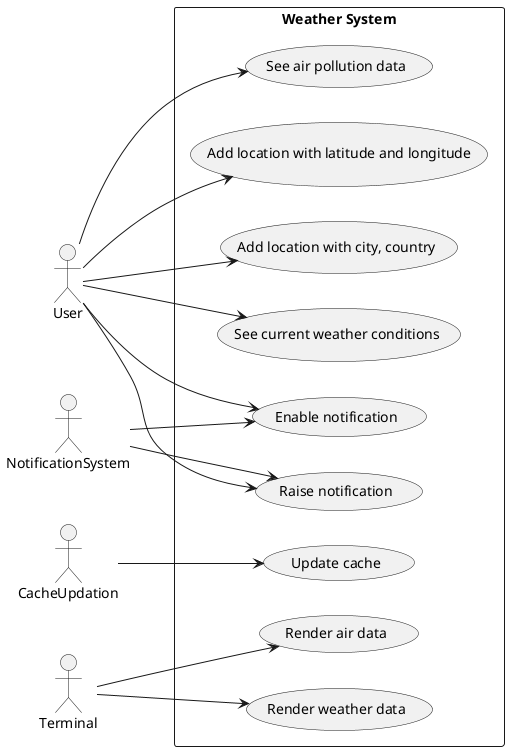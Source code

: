 @startuml

left to right direction
skinparam packageStyle rectangle

actor User as U
actor NotificationSystem as NS
actor CacheUpdation as CU
actor Terminal as T

rectangle "Weather System" {
    usecase "Add location with latitude and longitude" as AddLocationLL
    usecase "Add location with city, country" as AddLocationCC
    usecase "See current weather conditions" as SeeWeather
    usecase "Enable notification" as EnableNotification
    usecase "Raise notification" as RaiseNotification
    usecase "Update cache" as UpdateCache
    usecase "See air pollution data" as SeeAirPollution
    usecase "Render weather data" as RenderWeatherData
    usecase "Render air data" as RenderAirData
    
    U --> AddLocationLL
    U --> AddLocationCC
    U --> SeeWeather
    U --> EnableNotification
    U --> RaiseNotification
    CU --> UpdateCache
    NS --> RaiseNotification
    NS --> EnableNotification
    T --> RenderWeatherData
    T --> RenderAirData
    U --> SeeAirPollution
}

